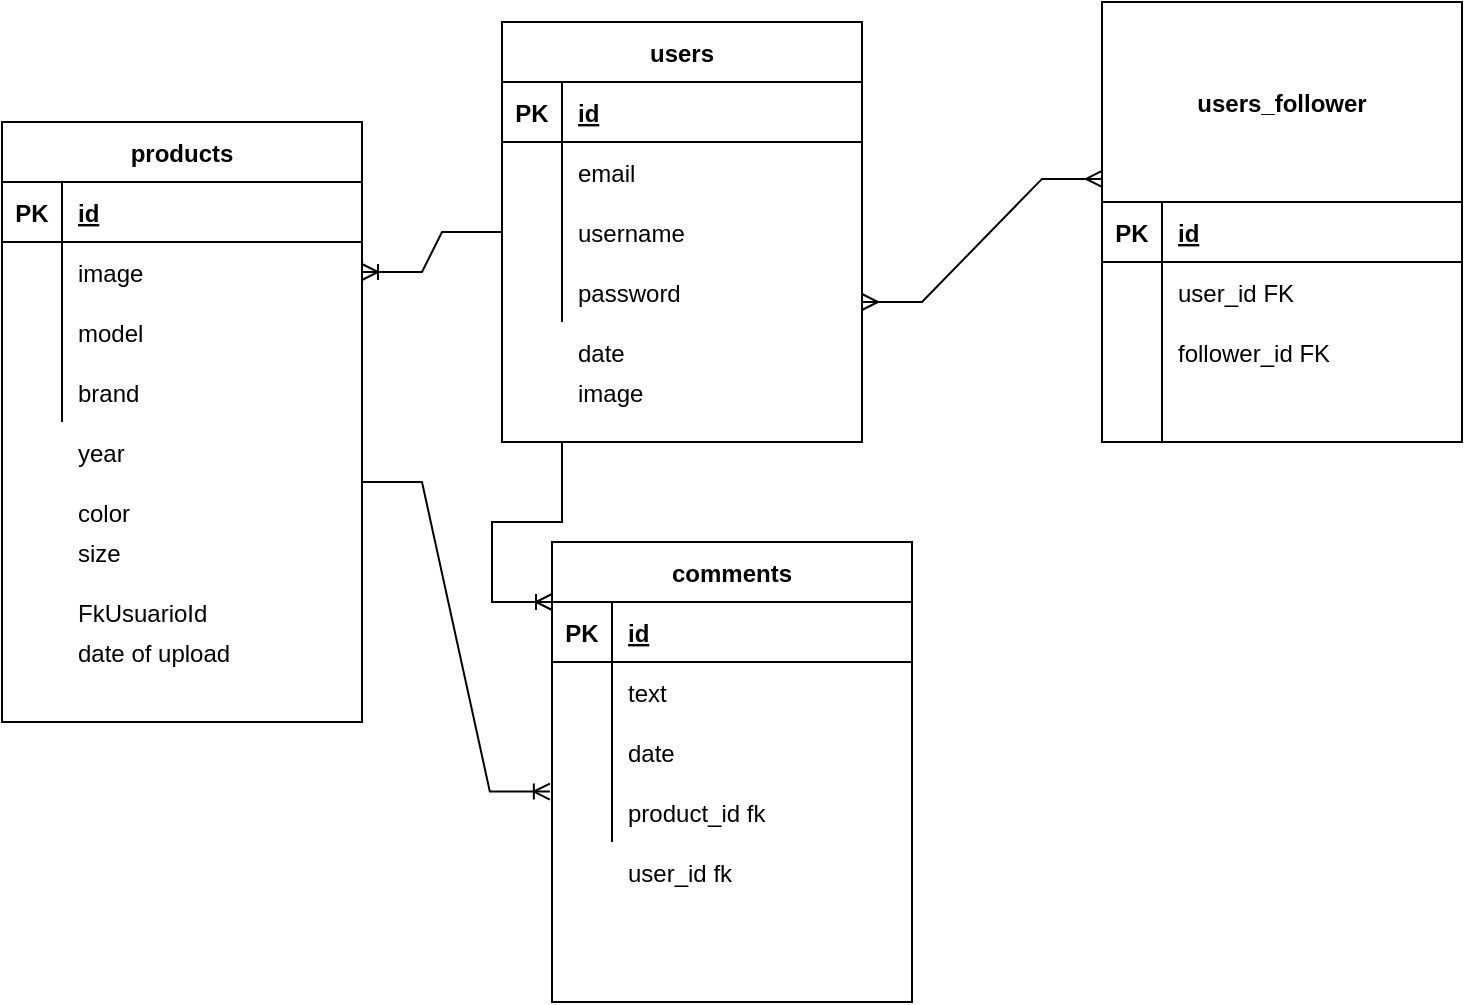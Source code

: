 <mxfile version="18.0.0" type="device"><diagram id="2WD778s5Pb5DfyuxN6Q6" name="Page-1"><mxGraphModel dx="1278" dy="571" grid="1" gridSize="10" guides="1" tooltips="1" connect="1" arrows="1" fold="1" page="1" pageScale="1" pageWidth="850" pageHeight="1100" math="0" shadow="0"><root><mxCell id="0"/><mxCell id="1" parent="0"/><mxCell id="SLIxpo6O0YRutuSK24L3-1" value="products" style="shape=table;startSize=30;container=1;collapsible=1;childLayout=tableLayout;fixedRows=1;rowLines=0;fontStyle=1;align=center;resizeLast=1;" vertex="1" parent="1"><mxGeometry x="60" y="90" width="180" height="300" as="geometry"/></mxCell><mxCell id="SLIxpo6O0YRutuSK24L3-2" value="" style="shape=tableRow;horizontal=0;startSize=0;swimlaneHead=0;swimlaneBody=0;fillColor=none;collapsible=0;dropTarget=0;points=[[0,0.5],[1,0.5]];portConstraint=eastwest;top=0;left=0;right=0;bottom=1;" vertex="1" parent="SLIxpo6O0YRutuSK24L3-1"><mxGeometry y="30" width="180" height="30" as="geometry"/></mxCell><mxCell id="SLIxpo6O0YRutuSK24L3-3" value="PK" style="shape=partialRectangle;connectable=0;fillColor=none;top=0;left=0;bottom=0;right=0;fontStyle=1;overflow=hidden;" vertex="1" parent="SLIxpo6O0YRutuSK24L3-2"><mxGeometry width="30" height="30" as="geometry"><mxRectangle width="30" height="30" as="alternateBounds"/></mxGeometry></mxCell><mxCell id="SLIxpo6O0YRutuSK24L3-4" value="id" style="shape=partialRectangle;connectable=0;fillColor=none;top=0;left=0;bottom=0;right=0;align=left;spacingLeft=6;fontStyle=5;overflow=hidden;" vertex="1" parent="SLIxpo6O0YRutuSK24L3-2"><mxGeometry x="30" width="150" height="30" as="geometry"><mxRectangle width="150" height="30" as="alternateBounds"/></mxGeometry></mxCell><mxCell id="SLIxpo6O0YRutuSK24L3-5" value="" style="shape=tableRow;horizontal=0;startSize=0;swimlaneHead=0;swimlaneBody=0;fillColor=none;collapsible=0;dropTarget=0;points=[[0,0.5],[1,0.5]];portConstraint=eastwest;top=0;left=0;right=0;bottom=0;" vertex="1" parent="SLIxpo6O0YRutuSK24L3-1"><mxGeometry y="60" width="180" height="30" as="geometry"/></mxCell><mxCell id="SLIxpo6O0YRutuSK24L3-6" value="" style="shape=partialRectangle;connectable=0;fillColor=none;top=0;left=0;bottom=0;right=0;editable=1;overflow=hidden;" vertex="1" parent="SLIxpo6O0YRutuSK24L3-5"><mxGeometry width="30" height="30" as="geometry"><mxRectangle width="30" height="30" as="alternateBounds"/></mxGeometry></mxCell><mxCell id="SLIxpo6O0YRutuSK24L3-7" value="image" style="shape=partialRectangle;connectable=0;fillColor=none;top=0;left=0;bottom=0;right=0;align=left;spacingLeft=6;overflow=hidden;" vertex="1" parent="SLIxpo6O0YRutuSK24L3-5"><mxGeometry x="30" width="150" height="30" as="geometry"><mxRectangle width="150" height="30" as="alternateBounds"/></mxGeometry></mxCell><mxCell id="SLIxpo6O0YRutuSK24L3-8" value="" style="shape=tableRow;horizontal=0;startSize=0;swimlaneHead=0;swimlaneBody=0;fillColor=none;collapsible=0;dropTarget=0;points=[[0,0.5],[1,0.5]];portConstraint=eastwest;top=0;left=0;right=0;bottom=0;" vertex="1" parent="SLIxpo6O0YRutuSK24L3-1"><mxGeometry y="90" width="180" height="30" as="geometry"/></mxCell><mxCell id="SLIxpo6O0YRutuSK24L3-9" value="" style="shape=partialRectangle;connectable=0;fillColor=none;top=0;left=0;bottom=0;right=0;editable=1;overflow=hidden;" vertex="1" parent="SLIxpo6O0YRutuSK24L3-8"><mxGeometry width="30" height="30" as="geometry"><mxRectangle width="30" height="30" as="alternateBounds"/></mxGeometry></mxCell><mxCell id="SLIxpo6O0YRutuSK24L3-10" value="model" style="shape=partialRectangle;connectable=0;fillColor=none;top=0;left=0;bottom=0;right=0;align=left;spacingLeft=6;overflow=hidden;" vertex="1" parent="SLIxpo6O0YRutuSK24L3-8"><mxGeometry x="30" width="150" height="30" as="geometry"><mxRectangle width="150" height="30" as="alternateBounds"/></mxGeometry></mxCell><mxCell id="SLIxpo6O0YRutuSK24L3-11" value="" style="shape=tableRow;horizontal=0;startSize=0;swimlaneHead=0;swimlaneBody=0;fillColor=none;collapsible=0;dropTarget=0;points=[[0,0.5],[1,0.5]];portConstraint=eastwest;top=0;left=0;right=0;bottom=0;" vertex="1" parent="SLIxpo6O0YRutuSK24L3-1"><mxGeometry y="120" width="180" height="30" as="geometry"/></mxCell><mxCell id="SLIxpo6O0YRutuSK24L3-12" value="" style="shape=partialRectangle;connectable=0;fillColor=none;top=0;left=0;bottom=0;right=0;editable=1;overflow=hidden;" vertex="1" parent="SLIxpo6O0YRutuSK24L3-11"><mxGeometry width="30" height="30" as="geometry"><mxRectangle width="30" height="30" as="alternateBounds"/></mxGeometry></mxCell><mxCell id="SLIxpo6O0YRutuSK24L3-13" value="brand" style="shape=partialRectangle;connectable=0;fillColor=none;top=0;left=0;bottom=0;right=0;align=left;spacingLeft=6;overflow=hidden;" vertex="1" parent="SLIxpo6O0YRutuSK24L3-11"><mxGeometry x="30" width="150" height="30" as="geometry"><mxRectangle width="150" height="30" as="alternateBounds"/></mxGeometry></mxCell><mxCell id="SLIxpo6O0YRutuSK24L3-14" value="users" style="shape=table;startSize=30;container=1;collapsible=1;childLayout=tableLayout;fixedRows=1;rowLines=0;fontStyle=1;align=center;resizeLast=1;" vertex="1" parent="1"><mxGeometry x="310" y="40" width="180" height="210" as="geometry"/></mxCell><mxCell id="SLIxpo6O0YRutuSK24L3-15" value="" style="shape=tableRow;horizontal=0;startSize=0;swimlaneHead=0;swimlaneBody=0;fillColor=none;collapsible=0;dropTarget=0;points=[[0,0.5],[1,0.5]];portConstraint=eastwest;top=0;left=0;right=0;bottom=1;" vertex="1" parent="SLIxpo6O0YRutuSK24L3-14"><mxGeometry y="30" width="180" height="30" as="geometry"/></mxCell><mxCell id="SLIxpo6O0YRutuSK24L3-16" value="PK" style="shape=partialRectangle;connectable=0;fillColor=none;top=0;left=0;bottom=0;right=0;fontStyle=1;overflow=hidden;" vertex="1" parent="SLIxpo6O0YRutuSK24L3-15"><mxGeometry width="30" height="30" as="geometry"><mxRectangle width="30" height="30" as="alternateBounds"/></mxGeometry></mxCell><mxCell id="SLIxpo6O0YRutuSK24L3-17" value="id" style="shape=partialRectangle;connectable=0;fillColor=none;top=0;left=0;bottom=0;right=0;align=left;spacingLeft=6;fontStyle=5;overflow=hidden;" vertex="1" parent="SLIxpo6O0YRutuSK24L3-15"><mxGeometry x="30" width="150" height="30" as="geometry"><mxRectangle width="150" height="30" as="alternateBounds"/></mxGeometry></mxCell><mxCell id="SLIxpo6O0YRutuSK24L3-18" value="" style="shape=tableRow;horizontal=0;startSize=0;swimlaneHead=0;swimlaneBody=0;fillColor=none;collapsible=0;dropTarget=0;points=[[0,0.5],[1,0.5]];portConstraint=eastwest;top=0;left=0;right=0;bottom=0;" vertex="1" parent="SLIxpo6O0YRutuSK24L3-14"><mxGeometry y="60" width="180" height="30" as="geometry"/></mxCell><mxCell id="SLIxpo6O0YRutuSK24L3-19" value="" style="shape=partialRectangle;connectable=0;fillColor=none;top=0;left=0;bottom=0;right=0;editable=1;overflow=hidden;" vertex="1" parent="SLIxpo6O0YRutuSK24L3-18"><mxGeometry width="30" height="30" as="geometry"><mxRectangle width="30" height="30" as="alternateBounds"/></mxGeometry></mxCell><mxCell id="SLIxpo6O0YRutuSK24L3-20" value="email" style="shape=partialRectangle;connectable=0;fillColor=none;top=0;left=0;bottom=0;right=0;align=left;spacingLeft=6;overflow=hidden;" vertex="1" parent="SLIxpo6O0YRutuSK24L3-18"><mxGeometry x="30" width="150" height="30" as="geometry"><mxRectangle width="150" height="30" as="alternateBounds"/></mxGeometry></mxCell><mxCell id="SLIxpo6O0YRutuSK24L3-21" value="" style="shape=tableRow;horizontal=0;startSize=0;swimlaneHead=0;swimlaneBody=0;fillColor=none;collapsible=0;dropTarget=0;points=[[0,0.5],[1,0.5]];portConstraint=eastwest;top=0;left=0;right=0;bottom=0;" vertex="1" parent="SLIxpo6O0YRutuSK24L3-14"><mxGeometry y="90" width="180" height="30" as="geometry"/></mxCell><mxCell id="SLIxpo6O0YRutuSK24L3-22" value="" style="shape=partialRectangle;connectable=0;fillColor=none;top=0;left=0;bottom=0;right=0;editable=1;overflow=hidden;" vertex="1" parent="SLIxpo6O0YRutuSK24L3-21"><mxGeometry width="30" height="30" as="geometry"><mxRectangle width="30" height="30" as="alternateBounds"/></mxGeometry></mxCell><mxCell id="SLIxpo6O0YRutuSK24L3-23" value="username" style="shape=partialRectangle;connectable=0;fillColor=none;top=0;left=0;bottom=0;right=0;align=left;spacingLeft=6;overflow=hidden;" vertex="1" parent="SLIxpo6O0YRutuSK24L3-21"><mxGeometry x="30" width="150" height="30" as="geometry"><mxRectangle width="150" height="30" as="alternateBounds"/></mxGeometry></mxCell><mxCell id="SLIxpo6O0YRutuSK24L3-24" value="" style="shape=tableRow;horizontal=0;startSize=0;swimlaneHead=0;swimlaneBody=0;fillColor=none;collapsible=0;dropTarget=0;points=[[0,0.5],[1,0.5]];portConstraint=eastwest;top=0;left=0;right=0;bottom=0;" vertex="1" parent="SLIxpo6O0YRutuSK24L3-14"><mxGeometry y="120" width="180" height="30" as="geometry"/></mxCell><mxCell id="SLIxpo6O0YRutuSK24L3-25" value="" style="shape=partialRectangle;connectable=0;fillColor=none;top=0;left=0;bottom=0;right=0;editable=1;overflow=hidden;" vertex="1" parent="SLIxpo6O0YRutuSK24L3-24"><mxGeometry width="30" height="30" as="geometry"><mxRectangle width="30" height="30" as="alternateBounds"/></mxGeometry></mxCell><mxCell id="SLIxpo6O0YRutuSK24L3-26" value="password" style="shape=partialRectangle;connectable=0;fillColor=none;top=0;left=0;bottom=0;right=0;align=left;spacingLeft=6;overflow=hidden;" vertex="1" parent="SLIxpo6O0YRutuSK24L3-24"><mxGeometry x="30" width="150" height="30" as="geometry"><mxRectangle width="150" height="30" as="alternateBounds"/></mxGeometry></mxCell><mxCell id="SLIxpo6O0YRutuSK24L3-27" value="users_follower" style="shape=table;startSize=100;container=1;collapsible=1;childLayout=tableLayout;fixedRows=1;rowLines=0;fontStyle=1;align=center;resizeLast=1;" vertex="1" parent="1"><mxGeometry x="610" y="30" width="180" height="220" as="geometry"/></mxCell><mxCell id="SLIxpo6O0YRutuSK24L3-28" value="" style="shape=tableRow;horizontal=0;startSize=0;swimlaneHead=0;swimlaneBody=0;fillColor=none;collapsible=0;dropTarget=0;points=[[0,0.5],[1,0.5]];portConstraint=eastwest;top=0;left=0;right=0;bottom=1;" vertex="1" parent="SLIxpo6O0YRutuSK24L3-27"><mxGeometry y="100" width="180" height="30" as="geometry"/></mxCell><mxCell id="SLIxpo6O0YRutuSK24L3-29" value="PK" style="shape=partialRectangle;connectable=0;fillColor=none;top=0;left=0;bottom=0;right=0;fontStyle=1;overflow=hidden;" vertex="1" parent="SLIxpo6O0YRutuSK24L3-28"><mxGeometry width="30" height="30" as="geometry"><mxRectangle width="30" height="30" as="alternateBounds"/></mxGeometry></mxCell><mxCell id="SLIxpo6O0YRutuSK24L3-30" value="id" style="shape=partialRectangle;connectable=0;fillColor=none;top=0;left=0;bottom=0;right=0;align=left;spacingLeft=6;fontStyle=5;overflow=hidden;" vertex="1" parent="SLIxpo6O0YRutuSK24L3-28"><mxGeometry x="30" width="150" height="30" as="geometry"><mxRectangle width="150" height="30" as="alternateBounds"/></mxGeometry></mxCell><mxCell id="SLIxpo6O0YRutuSK24L3-31" value="" style="shape=tableRow;horizontal=0;startSize=0;swimlaneHead=0;swimlaneBody=0;fillColor=none;collapsible=0;dropTarget=0;points=[[0,0.5],[1,0.5]];portConstraint=eastwest;top=0;left=0;right=0;bottom=0;" vertex="1" parent="SLIxpo6O0YRutuSK24L3-27"><mxGeometry y="130" width="180" height="30" as="geometry"/></mxCell><mxCell id="SLIxpo6O0YRutuSK24L3-32" value="" style="shape=partialRectangle;connectable=0;fillColor=none;top=0;left=0;bottom=0;right=0;editable=1;overflow=hidden;" vertex="1" parent="SLIxpo6O0YRutuSK24L3-31"><mxGeometry width="30" height="30" as="geometry"><mxRectangle width="30" height="30" as="alternateBounds"/></mxGeometry></mxCell><mxCell id="SLIxpo6O0YRutuSK24L3-33" value="user_id FK" style="shape=partialRectangle;connectable=0;fillColor=none;top=0;left=0;bottom=0;right=0;align=left;spacingLeft=6;overflow=hidden;" vertex="1" parent="SLIxpo6O0YRutuSK24L3-31"><mxGeometry x="30" width="150" height="30" as="geometry"><mxRectangle width="150" height="30" as="alternateBounds"/></mxGeometry></mxCell><mxCell id="SLIxpo6O0YRutuSK24L3-34" value="" style="shape=tableRow;horizontal=0;startSize=0;swimlaneHead=0;swimlaneBody=0;fillColor=none;collapsible=0;dropTarget=0;points=[[0,0.5],[1,0.5]];portConstraint=eastwest;top=0;left=0;right=0;bottom=0;" vertex="1" parent="SLIxpo6O0YRutuSK24L3-27"><mxGeometry y="160" width="180" height="30" as="geometry"/></mxCell><mxCell id="SLIxpo6O0YRutuSK24L3-35" value="" style="shape=partialRectangle;connectable=0;fillColor=none;top=0;left=0;bottom=0;right=0;editable=1;overflow=hidden;" vertex="1" parent="SLIxpo6O0YRutuSK24L3-34"><mxGeometry width="30" height="30" as="geometry"><mxRectangle width="30" height="30" as="alternateBounds"/></mxGeometry></mxCell><mxCell id="SLIxpo6O0YRutuSK24L3-36" value="follower_id FK" style="shape=partialRectangle;connectable=0;fillColor=none;top=0;left=0;bottom=0;right=0;align=left;spacingLeft=6;overflow=hidden;" vertex="1" parent="SLIxpo6O0YRutuSK24L3-34"><mxGeometry x="30" width="150" height="30" as="geometry"><mxRectangle width="150" height="30" as="alternateBounds"/></mxGeometry></mxCell><mxCell id="SLIxpo6O0YRutuSK24L3-37" value="" style="shape=tableRow;horizontal=0;startSize=0;swimlaneHead=0;swimlaneBody=0;fillColor=none;collapsible=0;dropTarget=0;points=[[0,0.5],[1,0.5]];portConstraint=eastwest;top=0;left=0;right=0;bottom=0;" vertex="1" parent="SLIxpo6O0YRutuSK24L3-27"><mxGeometry y="190" width="180" height="30" as="geometry"/></mxCell><mxCell id="SLIxpo6O0YRutuSK24L3-38" value="" style="shape=partialRectangle;connectable=0;fillColor=none;top=0;left=0;bottom=0;right=0;editable=1;overflow=hidden;" vertex="1" parent="SLIxpo6O0YRutuSK24L3-37"><mxGeometry width="30" height="30" as="geometry"><mxRectangle width="30" height="30" as="alternateBounds"/></mxGeometry></mxCell><mxCell id="SLIxpo6O0YRutuSK24L3-39" value="" style="shape=partialRectangle;connectable=0;fillColor=none;top=0;left=0;bottom=0;right=0;align=left;spacingLeft=6;overflow=hidden;" vertex="1" parent="SLIxpo6O0YRutuSK24L3-37"><mxGeometry x="30" width="150" height="30" as="geometry"><mxRectangle width="150" height="30" as="alternateBounds"/></mxGeometry></mxCell><mxCell id="SLIxpo6O0YRutuSK24L3-40" value="comments" style="shape=table;startSize=30;container=1;collapsible=1;childLayout=tableLayout;fixedRows=1;rowLines=0;fontStyle=1;align=center;resizeLast=1;" vertex="1" parent="1"><mxGeometry x="335" y="300" width="180" height="230" as="geometry"/></mxCell><mxCell id="SLIxpo6O0YRutuSK24L3-41" value="" style="shape=tableRow;horizontal=0;startSize=0;swimlaneHead=0;swimlaneBody=0;fillColor=none;collapsible=0;dropTarget=0;points=[[0,0.5],[1,0.5]];portConstraint=eastwest;top=0;left=0;right=0;bottom=1;" vertex="1" parent="SLIxpo6O0YRutuSK24L3-40"><mxGeometry y="30" width="180" height="30" as="geometry"/></mxCell><mxCell id="SLIxpo6O0YRutuSK24L3-42" value="PK" style="shape=partialRectangle;connectable=0;fillColor=none;top=0;left=0;bottom=0;right=0;fontStyle=1;overflow=hidden;" vertex="1" parent="SLIxpo6O0YRutuSK24L3-41"><mxGeometry width="30" height="30" as="geometry"><mxRectangle width="30" height="30" as="alternateBounds"/></mxGeometry></mxCell><mxCell id="SLIxpo6O0YRutuSK24L3-43" value="id" style="shape=partialRectangle;connectable=0;fillColor=none;top=0;left=0;bottom=0;right=0;align=left;spacingLeft=6;fontStyle=5;overflow=hidden;" vertex="1" parent="SLIxpo6O0YRutuSK24L3-41"><mxGeometry x="30" width="150" height="30" as="geometry"><mxRectangle width="150" height="30" as="alternateBounds"/></mxGeometry></mxCell><mxCell id="SLIxpo6O0YRutuSK24L3-44" value="" style="shape=tableRow;horizontal=0;startSize=0;swimlaneHead=0;swimlaneBody=0;fillColor=none;collapsible=0;dropTarget=0;points=[[0,0.5],[1,0.5]];portConstraint=eastwest;top=0;left=0;right=0;bottom=0;" vertex="1" parent="SLIxpo6O0YRutuSK24L3-40"><mxGeometry y="60" width="180" height="30" as="geometry"/></mxCell><mxCell id="SLIxpo6O0YRutuSK24L3-45" value="" style="shape=partialRectangle;connectable=0;fillColor=none;top=0;left=0;bottom=0;right=0;editable=1;overflow=hidden;" vertex="1" parent="SLIxpo6O0YRutuSK24L3-44"><mxGeometry width="30" height="30" as="geometry"><mxRectangle width="30" height="30" as="alternateBounds"/></mxGeometry></mxCell><mxCell id="SLIxpo6O0YRutuSK24L3-46" value="text" style="shape=partialRectangle;connectable=0;fillColor=none;top=0;left=0;bottom=0;right=0;align=left;spacingLeft=6;overflow=hidden;" vertex="1" parent="SLIxpo6O0YRutuSK24L3-44"><mxGeometry x="30" width="150" height="30" as="geometry"><mxRectangle width="150" height="30" as="alternateBounds"/></mxGeometry></mxCell><mxCell id="SLIxpo6O0YRutuSK24L3-47" value="" style="shape=tableRow;horizontal=0;startSize=0;swimlaneHead=0;swimlaneBody=0;fillColor=none;collapsible=0;dropTarget=0;points=[[0,0.5],[1,0.5]];portConstraint=eastwest;top=0;left=0;right=0;bottom=0;" vertex="1" parent="SLIxpo6O0YRutuSK24L3-40"><mxGeometry y="90" width="180" height="30" as="geometry"/></mxCell><mxCell id="SLIxpo6O0YRutuSK24L3-48" value="" style="shape=partialRectangle;connectable=0;fillColor=none;top=0;left=0;bottom=0;right=0;editable=1;overflow=hidden;" vertex="1" parent="SLIxpo6O0YRutuSK24L3-47"><mxGeometry width="30" height="30" as="geometry"><mxRectangle width="30" height="30" as="alternateBounds"/></mxGeometry></mxCell><mxCell id="SLIxpo6O0YRutuSK24L3-49" value="date" style="shape=partialRectangle;connectable=0;fillColor=none;top=0;left=0;bottom=0;right=0;align=left;spacingLeft=6;overflow=hidden;" vertex="1" parent="SLIxpo6O0YRutuSK24L3-47"><mxGeometry x="30" width="150" height="30" as="geometry"><mxRectangle width="150" height="30" as="alternateBounds"/></mxGeometry></mxCell><mxCell id="SLIxpo6O0YRutuSK24L3-50" value="" style="shape=tableRow;horizontal=0;startSize=0;swimlaneHead=0;swimlaneBody=0;fillColor=none;collapsible=0;dropTarget=0;points=[[0,0.5],[1,0.5]];portConstraint=eastwest;top=0;left=0;right=0;bottom=0;" vertex="1" parent="SLIxpo6O0YRutuSK24L3-40"><mxGeometry y="120" width="180" height="30" as="geometry"/></mxCell><mxCell id="SLIxpo6O0YRutuSK24L3-51" value="" style="shape=partialRectangle;connectable=0;fillColor=none;top=0;left=0;bottom=0;right=0;editable=1;overflow=hidden;" vertex="1" parent="SLIxpo6O0YRutuSK24L3-50"><mxGeometry width="30" height="30" as="geometry"><mxRectangle width="30" height="30" as="alternateBounds"/></mxGeometry></mxCell><mxCell id="SLIxpo6O0YRutuSK24L3-52" value="product_id fk" style="shape=partialRectangle;connectable=0;fillColor=none;top=0;left=0;bottom=0;right=0;align=left;spacingLeft=6;overflow=hidden;" vertex="1" parent="SLIxpo6O0YRutuSK24L3-50"><mxGeometry x="30" width="150" height="30" as="geometry"><mxRectangle width="150" height="30" as="alternateBounds"/></mxGeometry></mxCell><mxCell id="SLIxpo6O0YRutuSK24L3-53" value="year" style="shape=partialRectangle;connectable=0;fillColor=none;top=0;left=0;bottom=0;right=0;align=left;spacingLeft=6;overflow=hidden;" vertex="1" parent="1"><mxGeometry x="90" y="240" width="150" height="30" as="geometry"><mxRectangle width="150" height="30" as="alternateBounds"/></mxGeometry></mxCell><mxCell id="SLIxpo6O0YRutuSK24L3-54" value="color" style="shape=partialRectangle;connectable=0;fillColor=none;top=0;left=0;bottom=0;right=0;align=left;spacingLeft=6;overflow=hidden;" vertex="1" parent="1"><mxGeometry x="90" y="270" width="150" height="30" as="geometry"><mxRectangle width="150" height="30" as="alternateBounds"/></mxGeometry></mxCell><mxCell id="SLIxpo6O0YRutuSK24L3-55" value="size" style="shape=partialRectangle;connectable=0;fillColor=none;top=0;left=0;bottom=0;right=0;align=left;spacingLeft=6;overflow=hidden;" vertex="1" parent="1"><mxGeometry x="90" y="290" width="150" height="30" as="geometry"><mxRectangle width="150" height="30" as="alternateBounds"/></mxGeometry></mxCell><mxCell id="SLIxpo6O0YRutuSK24L3-57" value="FkUsuarioId" style="shape=partialRectangle;connectable=0;fillColor=none;top=0;left=0;bottom=0;right=0;align=left;spacingLeft=6;overflow=hidden;" vertex="1" parent="1"><mxGeometry x="90" y="320" width="150" height="30" as="geometry"><mxRectangle width="150" height="30" as="alternateBounds"/></mxGeometry></mxCell><mxCell id="SLIxpo6O0YRutuSK24L3-58" value="date of upload" style="shape=partialRectangle;connectable=0;fillColor=none;top=0;left=0;bottom=0;right=0;align=left;spacingLeft=6;overflow=hidden;" vertex="1" parent="1"><mxGeometry x="90" y="340" width="150" height="30" as="geometry"><mxRectangle width="150" height="30" as="alternateBounds"/></mxGeometry></mxCell><mxCell id="SLIxpo6O0YRutuSK24L3-59" value="date" style="shape=partialRectangle;connectable=0;fillColor=none;top=0;left=0;bottom=0;right=0;align=left;spacingLeft=6;overflow=hidden;" vertex="1" parent="1"><mxGeometry x="340" y="190" width="150" height="30" as="geometry"><mxRectangle width="150" height="30" as="alternateBounds"/></mxGeometry></mxCell><mxCell id="SLIxpo6O0YRutuSK24L3-60" value="image" style="shape=partialRectangle;connectable=0;fillColor=none;top=0;left=0;bottom=0;right=0;align=left;spacingLeft=6;overflow=hidden;" vertex="1" parent="1"><mxGeometry x="340" y="210" width="150" height="30" as="geometry"><mxRectangle width="150" height="30" as="alternateBounds"/></mxGeometry></mxCell><mxCell id="SLIxpo6O0YRutuSK24L3-61" value="user_id fk" style="shape=partialRectangle;connectable=0;fillColor=none;top=0;left=0;bottom=0;right=0;align=left;spacingLeft=6;overflow=hidden;" vertex="1" parent="1"><mxGeometry x="365" y="450" width="150" height="30" as="geometry"><mxRectangle width="150" height="30" as="alternateBounds"/></mxGeometry></mxCell><mxCell id="SLIxpo6O0YRutuSK24L3-62" value="" style="edgeStyle=entityRelationEdgeStyle;fontSize=12;html=1;endArrow=ERoneToMany;rounded=0;entryX=1;entryY=0.5;entryDx=0;entryDy=0;exitX=0;exitY=0.5;exitDx=0;exitDy=0;" edge="1" parent="1" source="SLIxpo6O0YRutuSK24L3-21" target="SLIxpo6O0YRutuSK24L3-5"><mxGeometry width="100" height="100" relative="1" as="geometry"><mxPoint x="270" y="300" as="sourcePoint"/><mxPoint x="420" y="330" as="targetPoint"/></mxGeometry></mxCell><mxCell id="SLIxpo6O0YRutuSK24L3-63" value="" style="edgeStyle=entityRelationEdgeStyle;fontSize=12;html=1;endArrow=ERoneToMany;rounded=0;exitX=0;exitY=1;exitDx=0;exitDy=0;" edge="1" parent="1" source="SLIxpo6O0YRutuSK24L3-14"><mxGeometry width="100" height="100" relative="1" as="geometry"><mxPoint x="235" y="430" as="sourcePoint"/><mxPoint x="335" y="330" as="targetPoint"/></mxGeometry></mxCell><mxCell id="SLIxpo6O0YRutuSK24L3-66" value="" style="edgeStyle=entityRelationEdgeStyle;fontSize=12;html=1;endArrow=ERoneToMany;rounded=0;entryX=-0.006;entryY=0.16;entryDx=0;entryDy=0;entryPerimeter=0;" edge="1" parent="1" target="SLIxpo6O0YRutuSK24L3-50"><mxGeometry width="100" height="100" relative="1" as="geometry"><mxPoint x="240" y="270" as="sourcePoint"/><mxPoint x="420" y="330" as="targetPoint"/></mxGeometry></mxCell><mxCell id="SLIxpo6O0YRutuSK24L3-67" value="" style="edgeStyle=entityRelationEdgeStyle;fontSize=12;html=1;endArrow=ERmany;startArrow=ERmany;rounded=0;entryX=0;entryY=0.402;entryDx=0;entryDy=0;entryPerimeter=0;" edge="1" parent="1" target="SLIxpo6O0YRutuSK24L3-27"><mxGeometry width="100" height="100" relative="1" as="geometry"><mxPoint x="490" y="180" as="sourcePoint"/><mxPoint x="590" y="80" as="targetPoint"/></mxGeometry></mxCell></root></mxGraphModel></diagram></mxfile>